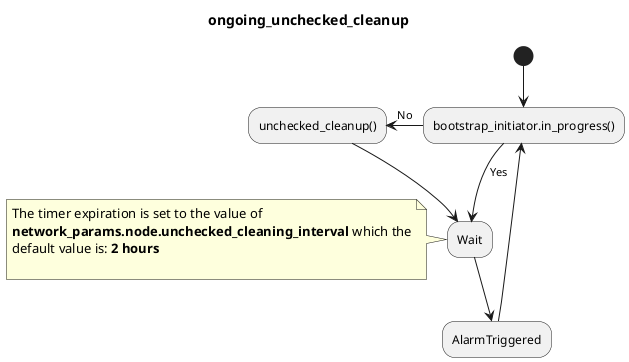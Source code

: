 @startuml

title ongoing_unchecked_cleanup

(*)--> "bootstrap_initiator.in_progress()"

"bootstrap_initiator.in_progress()" -left>[No] "unchecked_cleanup()"
"unchecked_cleanup()" --> "Wait"
"bootstrap_initiator.in_progress()" -->[Yes] "Wait"
note left
The timer expiration is set to the value of
**network_params.node.unchecked_cleaning_interval** which the
default value is: **2 hours**

end note

"Wait" --> AlarmTriggered
AlarmTriggered -> "bootstrap_initiator.in_progress()"


@enduml
